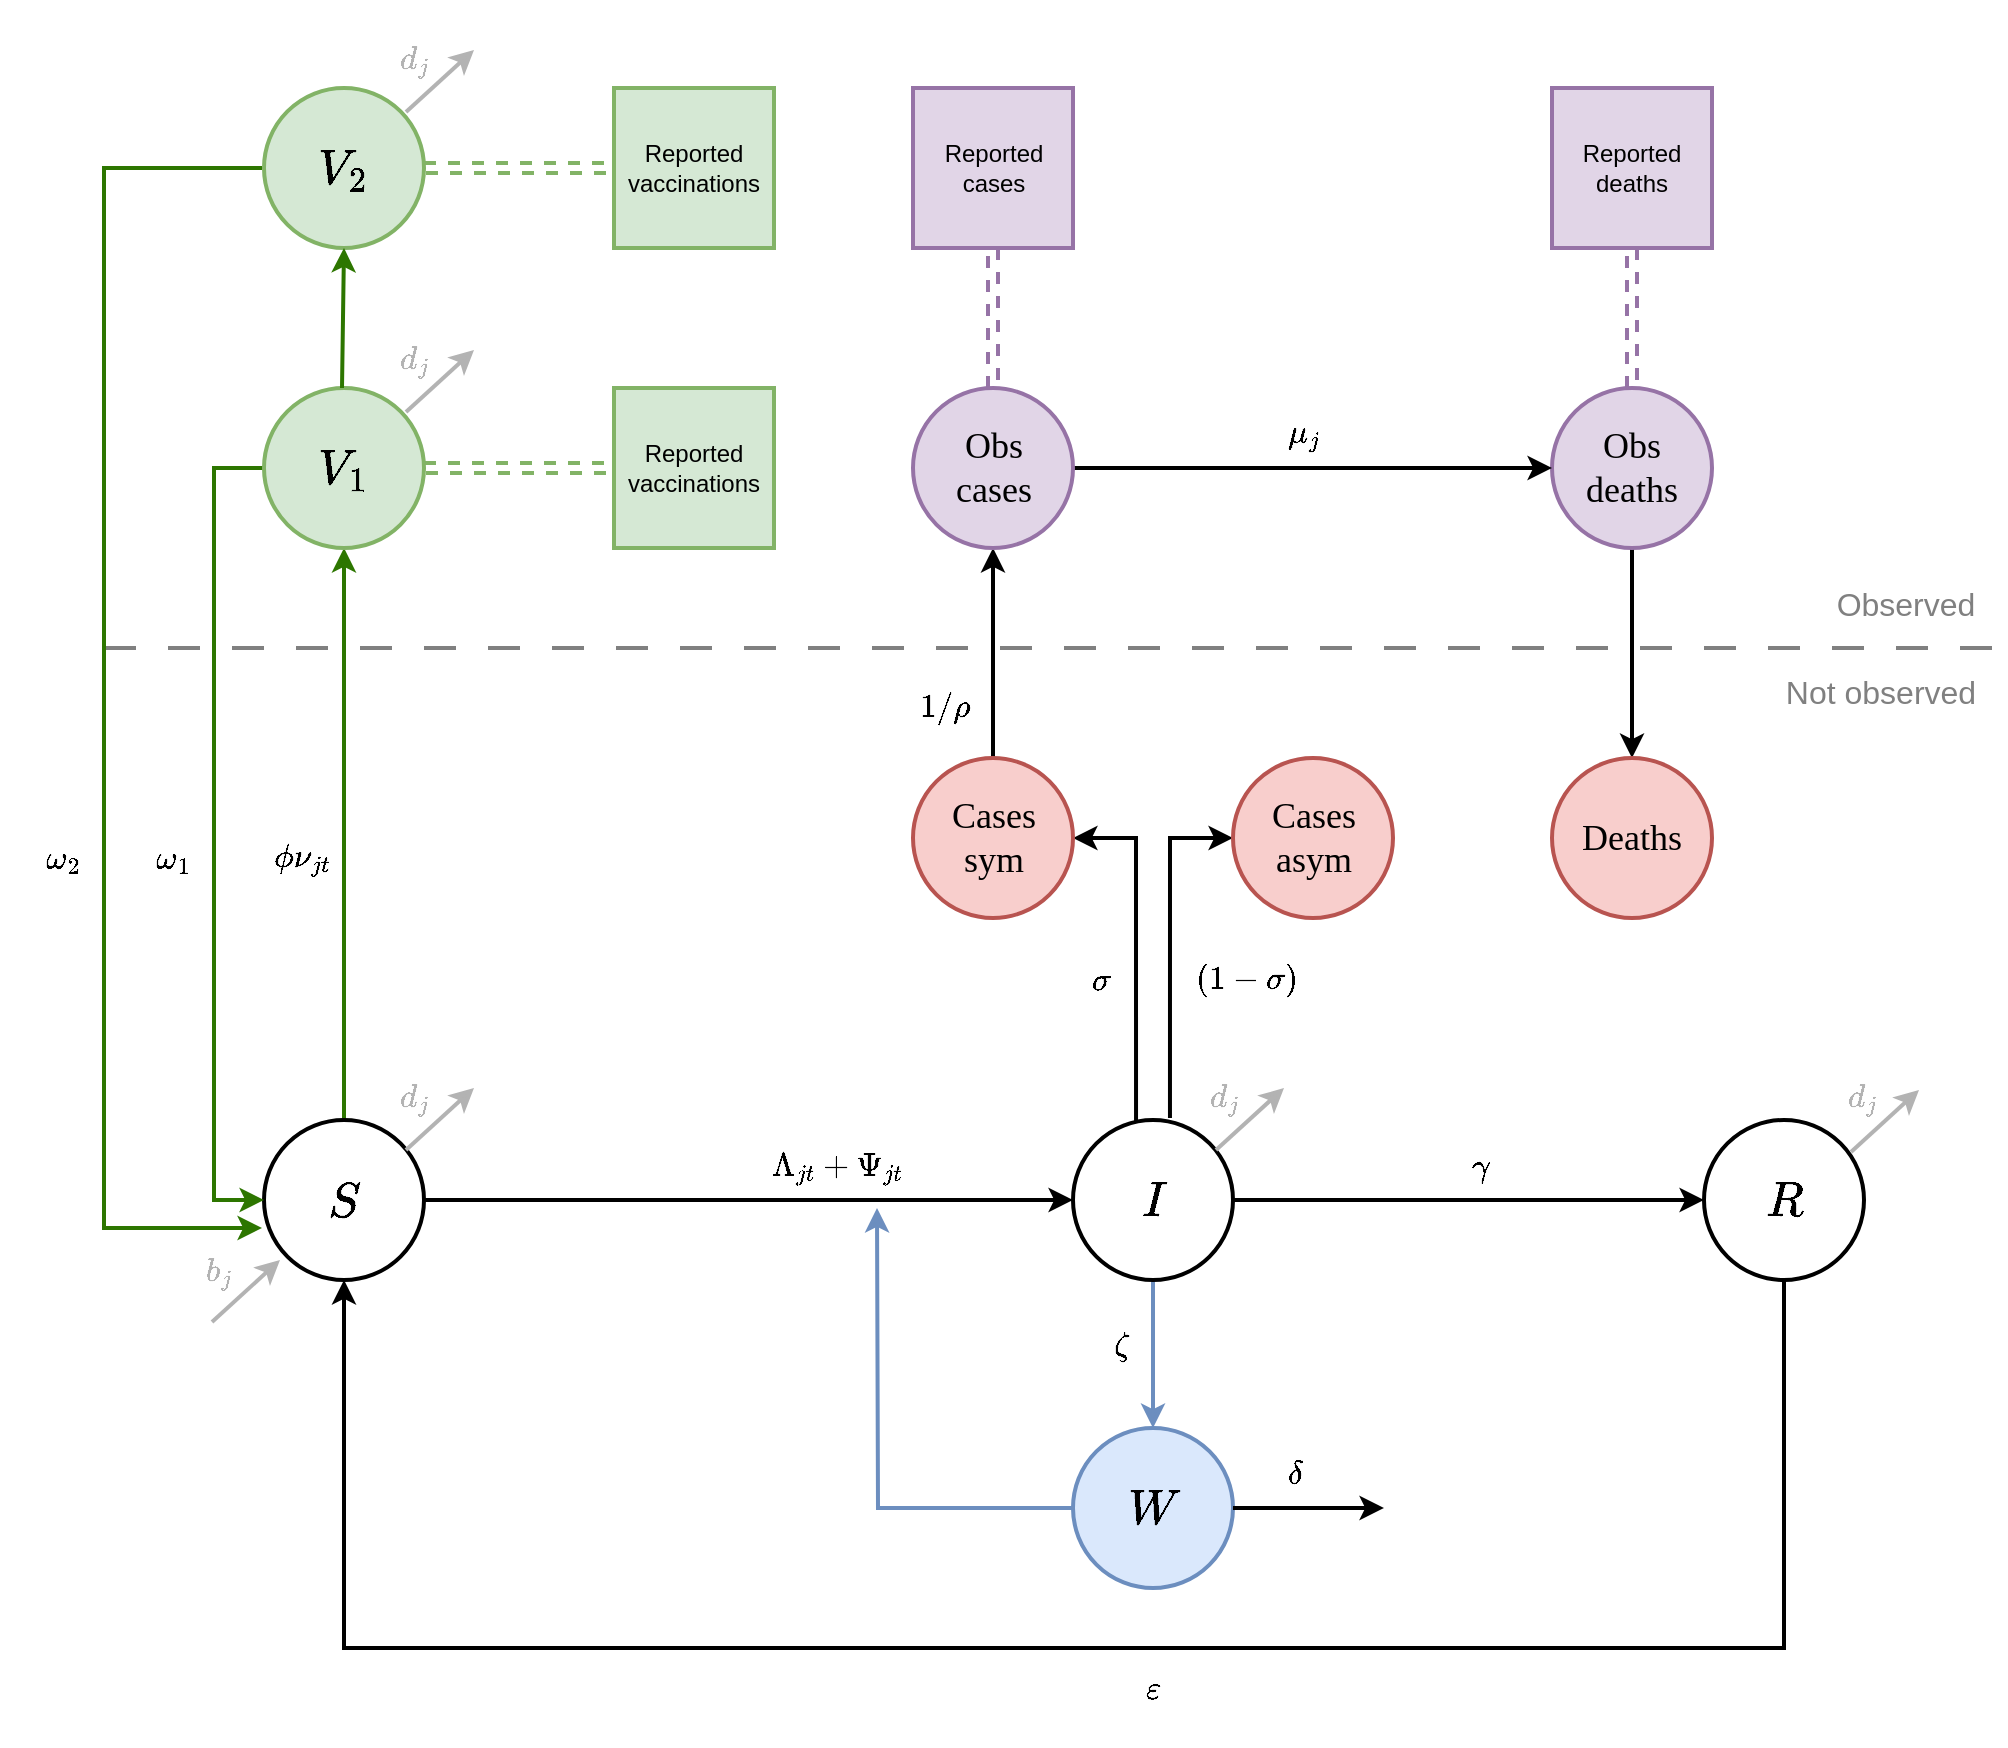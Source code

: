 <mxfile version="24.7.5">
  <diagram name="Page-1" id="SHD7UDlB_XUJz2UPsoch">
    <mxGraphModel dx="1114" dy="-6822" grid="1" gridSize="10" guides="1" tooltips="1" connect="1" arrows="1" fold="1" page="1" pageScale="1" pageWidth="850" pageHeight="1100" background="#FFFFFF" math="1" shadow="0">
      <root>
        <mxCell id="0" />
        <mxCell id="1" parent="0" />
        <mxCell id="KVR7Yg019UcxZeirtHPp-1" style="edgeStyle=orthogonalEdgeStyle;rounded=0;orthogonalLoop=1;jettySize=auto;html=1;entryX=0.5;entryY=1;entryDx=0;entryDy=0;fillColor=#60a917;strokeColor=#2D7600;strokeWidth=2;" parent="1" source="KVR7Yg019UcxZeirtHPp-2" target="KVR7Yg019UcxZeirtHPp-6" edge="1">
          <mxGeometry relative="1" as="geometry" />
        </mxCell>
        <mxCell id="KVR7Yg019UcxZeirtHPp-2" value="$$S$$" style="ellipse;whiteSpace=wrap;html=1;aspect=fixed;fontSize=24;fontFamily=Verdana;fillColor=#FFFFFF;strokeColor=#000000;fontColor=#000000;strokeWidth=2;" parent="1" vertex="1">
          <mxGeometry x="540" y="9326" width="80" height="80" as="geometry" />
        </mxCell>
        <mxCell id="KVR7Yg019UcxZeirtHPp-3" style="edgeStyle=orthogonalEdgeStyle;rounded=0;orthogonalLoop=1;jettySize=auto;html=1;exitX=1;exitY=0.5;exitDx=0;exitDy=0;strokeColor=#000000;strokeWidth=2;" parent="1" source="KVR7Yg019UcxZeirtHPp-2" target="KVR7Yg019UcxZeirtHPp-10" edge="1">
          <mxGeometry relative="1" as="geometry">
            <mxPoint x="931" y="9366" as="sourcePoint" />
          </mxGeometry>
        </mxCell>
        <mxCell id="KVR7Yg019UcxZeirtHPp-55" style="edgeStyle=orthogonalEdgeStyle;rounded=0;orthogonalLoop=1;jettySize=auto;html=1;exitX=1;exitY=0.5;exitDx=0;exitDy=0;entryX=0;entryY=0.5;entryDx=0;entryDy=0;shape=link;fillColor=#d5e8d4;strokeColor=#82b366;dashed=1;strokeWidth=2;width=4;" parent="1" source="KVR7Yg019UcxZeirtHPp-6" edge="1">
          <mxGeometry relative="1" as="geometry">
            <mxPoint x="711" y="9000" as="targetPoint" />
            <Array as="points">
              <mxPoint x="691" y="9000" />
              <mxPoint x="691" y="9000" />
            </Array>
          </mxGeometry>
        </mxCell>
        <mxCell id="bNNJtNpSl1nT1dMzgXRB-13" style="edgeStyle=orthogonalEdgeStyle;rounded=0;orthogonalLoop=1;jettySize=auto;html=1;exitX=0;exitY=0.5;exitDx=0;exitDy=0;entryX=0;entryY=0.5;entryDx=0;entryDy=0;fillColor=#60a917;strokeColor=#2D7600;strokeWidth=2;" parent="1" source="KVR7Yg019UcxZeirtHPp-6" target="KVR7Yg019UcxZeirtHPp-2" edge="1">
          <mxGeometry relative="1" as="geometry">
            <Array as="points">
              <mxPoint x="515" y="9000" />
              <mxPoint x="515" y="9366" />
            </Array>
          </mxGeometry>
        </mxCell>
        <mxCell id="KVR7Yg019UcxZeirtHPp-6" value="$$V_1$$" style="ellipse;whiteSpace=wrap;html=1;aspect=fixed;fontSize=24;fontFamily=Verdana;fillColor=#d5e8d4;strokeColor=#82b366;strokeWidth=2;fontColor=#000000;" parent="1" vertex="1">
          <mxGeometry x="540" y="8960" width="80" height="80" as="geometry" />
        </mxCell>
        <mxCell id="KVR7Yg019UcxZeirtHPp-7" style="edgeStyle=orthogonalEdgeStyle;rounded=0;orthogonalLoop=1;jettySize=auto;html=1;entryX=0;entryY=0.5;entryDx=0;entryDy=0;strokeColor=#000000;strokeWidth=2;" parent="1" source="KVR7Yg019UcxZeirtHPp-10" target="KVR7Yg019UcxZeirtHPp-12" edge="1">
          <mxGeometry relative="1" as="geometry" />
        </mxCell>
        <mxCell id="p4bKfNp1hoSLx_ZoEvIt-3" style="edgeStyle=orthogonalEdgeStyle;rounded=0;orthogonalLoop=1;jettySize=auto;html=1;exitX=0.5;exitY=1;exitDx=0;exitDy=0;entryX=0.5;entryY=0;entryDx=0;entryDy=0;fillColor=#dae8fc;strokeColor=#6c8ebf;strokeWidth=2;" parent="1" source="KVR7Yg019UcxZeirtHPp-10" target="KVR7Yg019UcxZeirtHPp-14" edge="1">
          <mxGeometry relative="1" as="geometry" />
        </mxCell>
        <mxCell id="bNNJtNpSl1nT1dMzgXRB-3" style="edgeStyle=orthogonalEdgeStyle;rounded=0;orthogonalLoop=1;jettySize=auto;html=1;exitX=0.394;exitY=0.025;exitDx=0;exitDy=0;entryX=1;entryY=0.5;entryDx=0;entryDy=0;exitPerimeter=0;strokeWidth=2;strokeColor=#000000;" parent="1" source="KVR7Yg019UcxZeirtHPp-10" target="KVR7Yg019UcxZeirtHPp-35" edge="1">
          <mxGeometry relative="1" as="geometry" />
        </mxCell>
        <mxCell id="bNNJtNpSl1nT1dMzgXRB-4" style="edgeStyle=orthogonalEdgeStyle;rounded=0;orthogonalLoop=1;jettySize=auto;html=1;exitX=0.606;exitY=-0.012;exitDx=0;exitDy=0;entryX=0;entryY=0.5;entryDx=0;entryDy=0;exitPerimeter=0;strokeWidth=2;strokeColor=#000000;" parent="1" source="KVR7Yg019UcxZeirtHPp-10" target="KVR7Yg019UcxZeirtHPp-40" edge="1">
          <mxGeometry relative="1" as="geometry" />
        </mxCell>
        <mxCell id="KVR7Yg019UcxZeirtHPp-10" value="$$I$$" style="ellipse;whiteSpace=wrap;html=1;aspect=fixed;fontSize=24;fontFamily=Verdana;fillColor=#FFFFFF;strokeColor=#000000;fontColor=#000000;strokeWidth=2;" parent="1" vertex="1">
          <mxGeometry x="944.5" y="9326" width="80" height="80" as="geometry" />
        </mxCell>
        <mxCell id="KVR7Yg019UcxZeirtHPp-11" style="edgeStyle=orthogonalEdgeStyle;rounded=0;orthogonalLoop=1;jettySize=auto;html=1;exitX=0.5;exitY=1;exitDx=0;exitDy=0;entryX=0.5;entryY=1;entryDx=0;entryDy=0;strokeColor=#000000;strokeWidth=2;" parent="1" source="KVR7Yg019UcxZeirtHPp-12" target="KVR7Yg019UcxZeirtHPp-2" edge="1">
          <mxGeometry relative="1" as="geometry">
            <Array as="points">
              <mxPoint x="1300" y="9590" />
              <mxPoint x="580" y="9590" />
            </Array>
          </mxGeometry>
        </mxCell>
        <mxCell id="KVR7Yg019UcxZeirtHPp-12" value="$$R$$" style="ellipse;whiteSpace=wrap;html=1;aspect=fixed;fontSize=24;fontFamily=Verdana;fillColor=#FFFFFF;strokeColor=#000000;fontColor=#000000;strokeWidth=2;" parent="1" vertex="1">
          <mxGeometry x="1260" y="9326" width="80" height="80" as="geometry" />
        </mxCell>
        <mxCell id="KVR7Yg019UcxZeirtHPp-13" style="edgeStyle=orthogonalEdgeStyle;rounded=0;orthogonalLoop=1;jettySize=auto;html=1;fillColor=#dae8fc;strokeColor=#6c8ebf;exitX=0;exitY=0.5;exitDx=0;exitDy=0;strokeWidth=2;" parent="1" source="KVR7Yg019UcxZeirtHPp-14" edge="1">
          <mxGeometry relative="1" as="geometry">
            <mxPoint x="846.5" y="9370" as="targetPoint" />
            <mxPoint x="1109.5" y="9465" as="sourcePoint" />
          </mxGeometry>
        </mxCell>
        <mxCell id="KVR7Yg019UcxZeirtHPp-14" value="$$W$$" style="ellipse;whiteSpace=wrap;html=1;aspect=fixed;fontSize=24;fontFamily=Verdana;fillColor=#dae8fc;strokeColor=#6c8ebf;strokeWidth=2;fontColor=#000000;" parent="1" vertex="1">
          <mxGeometry x="944.5" y="9480" width="80" height="80" as="geometry" />
        </mxCell>
        <mxCell id="KVR7Yg019UcxZeirtHPp-15" style="edgeStyle=orthogonalEdgeStyle;rounded=0;orthogonalLoop=1;jettySize=auto;html=1;exitX=0.5;exitY=0;exitDx=0;exitDy=0;entryX=0.5;entryY=1;entryDx=0;entryDy=0;shape=link;dashed=1;fillColor=#e1d5e7;strokeColor=#9673a6;strokeWidth=2;" parent="1" source="KVR7Yg019UcxZeirtHPp-16" target="KVR7Yg019UcxZeirtHPp-37" edge="1">
          <mxGeometry relative="1" as="geometry" />
        </mxCell>
        <mxCell id="bNNJtNpSl1nT1dMzgXRB-9" style="edgeStyle=orthogonalEdgeStyle;rounded=0;orthogonalLoop=1;jettySize=auto;html=1;exitX=0.5;exitY=1;exitDx=0;exitDy=0;strokeWidth=2;strokeColor=#000000;entryX=0.5;entryY=0;entryDx=0;entryDy=0;" parent="1" source="KVR7Yg019UcxZeirtHPp-16" target="bNNJtNpSl1nT1dMzgXRB-7" edge="1">
          <mxGeometry relative="1" as="geometry">
            <mxPoint x="1224" y="9140" as="targetPoint" />
          </mxGeometry>
        </mxCell>
        <mxCell id="KVR7Yg019UcxZeirtHPp-16" value="Obs&lt;div style=&quot;font-size: 18px;&quot;&gt;deaths&lt;/div&gt;" style="ellipse;whiteSpace=wrap;html=1;aspect=fixed;fontSize=18;fontFamily=Verdana;fillColor=#e1d5e7;strokeColor=#9673a6;strokeWidth=2;fontColor=#000000;" parent="1" vertex="1">
          <mxGeometry x="1184" y="8960" width="80" height="80" as="geometry" />
        </mxCell>
        <mxCell id="KVR7Yg019UcxZeirtHPp-17" value="$$ \mu_j $$" style="text;html=1;align=center;verticalAlign=middle;whiteSpace=wrap;rounded=0;rotation=0;fontSize=16;fontFamily=Verdana;fontColor=#000000;strokeWidth=2;" parent="1" vertex="1">
          <mxGeometry x="1050" y="8967" width="20" height="30" as="geometry" />
        </mxCell>
        <mxCell id="KVR7Yg019UcxZeirtHPp-18" value="$$ \phi\nu_{jt} $$" style="text;html=1;align=center;verticalAlign=middle;whiteSpace=wrap;rounded=0;rotation=0;fontSize=16;fontFamily=Verdana;fontColor=#000000;strokeWidth=2;" parent="1" vertex="1">
          <mxGeometry x="540" y="9179" width="39" height="30" as="geometry" />
        </mxCell>
        <mxCell id="KVR7Yg019UcxZeirtHPp-19" value="$$\Lambda_{jt} + \Psi_{jt} $$" style="text;html=1;align=center;verticalAlign=middle;whiteSpace=wrap;rounded=0;rotation=0;fontSize=16;fontFamily=Verdana;fontColor=#000000;strokeWidth=2;" parent="1" vertex="1">
          <mxGeometry x="779.5" y="9333" width="94" height="30" as="geometry" />
        </mxCell>
        <mxCell id="KVR7Yg019UcxZeirtHPp-21" value="$$ \gamma $$" style="text;html=1;align=center;verticalAlign=middle;whiteSpace=wrap;rounded=0;rotation=0;fontSize=16;fontFamily=Verdana;fontColor=#000000;strokeWidth=2;" parent="1" vertex="1">
          <mxGeometry x="1114" y="9333" width="70" height="30" as="geometry" />
        </mxCell>
        <mxCell id="KVR7Yg019UcxZeirtHPp-22" value="$$ \omega_1 $$" style="text;html=1;align=center;verticalAlign=middle;whiteSpace=wrap;rounded=0;rotation=0;fontSize=16;fontFamily=Verdana;fontColor=#000000;strokeWidth=2;" parent="1" vertex="1">
          <mxGeometry x="475" y="9179" width="39" height="30" as="geometry" />
        </mxCell>
        <mxCell id="KVR7Yg019UcxZeirtHPp-23" value="$$ \varepsilon $$" style="text;html=1;align=center;verticalAlign=middle;whiteSpace=wrap;rounded=0;rotation=0;fontSize=16;fontFamily=Verdana;fontColor=#000000;strokeWidth=2;" parent="1" vertex="1">
          <mxGeometry x="965" y="9595" width="39" height="30" as="geometry" />
        </mxCell>
        <mxCell id="KVR7Yg019UcxZeirtHPp-26" value="$$ d_j $$" style="text;html=1;align=center;verticalAlign=middle;whiteSpace=wrap;rounded=0;rotation=0;fontSize=16;fontFamily=Verdana;fillColor=none;fontColor=#B3B3B3;strokeColor=none;strokeWidth=2;" parent="1" vertex="1">
          <mxGeometry x="605" y="9299" width="20" height="30" as="geometry" />
        </mxCell>
        <mxCell id="KVR7Yg019UcxZeirtHPp-27" value="" style="endArrow=classic;html=1;rounded=0;fillColor=#f5f5f5;strokeColor=#B3B3B3;strokeWidth=2;" parent="1" edge="1">
          <mxGeometry width="50" height="50" relative="1" as="geometry">
            <mxPoint x="611" y="9341" as="sourcePoint" />
            <mxPoint x="645" y="9310" as="targetPoint" />
          </mxGeometry>
        </mxCell>
        <mxCell id="KVR7Yg019UcxZeirtHPp-33" style="edgeStyle=orthogonalEdgeStyle;rounded=0;orthogonalLoop=1;jettySize=auto;html=1;exitX=0.5;exitY=0;exitDx=0;exitDy=0;entryX=0.5;entryY=1;entryDx=0;entryDy=0;strokeColor=#000000;strokeWidth=2;" parent="1" source="KVR7Yg019UcxZeirtHPp-35" target="KVR7Yg019UcxZeirtHPp-43" edge="1">
          <mxGeometry relative="1" as="geometry" />
        </mxCell>
        <mxCell id="KVR7Yg019UcxZeirtHPp-35" value="&lt;div style=&quot;font-size: 18px;&quot;&gt;Cases&lt;/div&gt;&lt;div style=&quot;font-size: 18px;&quot;&gt;sym&lt;/div&gt;" style="ellipse;whiteSpace=wrap;html=1;aspect=fixed;fontSize=18;fontFamily=Verdana;fillColor=#f8cecc;strokeColor=#b85450;strokeWidth=2;fontColor=#000000;" parent="1" vertex="1">
          <mxGeometry x="864.5" y="9145" width="80" height="80" as="geometry" />
        </mxCell>
        <mxCell id="KVR7Yg019UcxZeirtHPp-36" value="Reported cases" style="whiteSpace=wrap;html=1;aspect=fixed;fillColor=#e1d5e7;strokeColor=#9673a6;strokeWidth=2;fontColor=#000000;" parent="1" vertex="1">
          <mxGeometry x="864.5" y="8810" width="80" height="80" as="geometry" />
        </mxCell>
        <mxCell id="KVR7Yg019UcxZeirtHPp-37" value="Reported deaths" style="whiteSpace=wrap;html=1;aspect=fixed;fillColor=#e1d5e7;strokeColor=#9673a6;strokeWidth=2;fontColor=#000000;" parent="1" vertex="1">
          <mxGeometry x="1184" y="8810" width="80" height="80" as="geometry" />
        </mxCell>
        <mxCell id="KVR7Yg019UcxZeirtHPp-38" value="$$ \sigma $$" style="text;html=1;align=center;verticalAlign=middle;whiteSpace=wrap;rounded=0;rotation=0;fontSize=16;fontFamily=Verdana;fontColor=#000000;strokeWidth=2;" parent="1" vertex="1">
          <mxGeometry x="948.5" y="9240" width="20" height="30" as="geometry" />
        </mxCell>
        <mxCell id="KVR7Yg019UcxZeirtHPp-40" value="&lt;div style=&quot;font-size: 18px;&quot;&gt;Cases&lt;/div&gt;&lt;div style=&quot;font-size: 18px;&quot;&gt;asym&lt;/div&gt;" style="ellipse;whiteSpace=wrap;html=1;aspect=fixed;fontSize=18;fontFamily=Verdana;fillColor=#f8cecc;strokeColor=#b85450;strokeWidth=2;fontColor=#000000;" parent="1" vertex="1">
          <mxGeometry x="1024.5" y="9145" width="80" height="80" as="geometry" />
        </mxCell>
        <mxCell id="KVR7Yg019UcxZeirtHPp-41" value="$$ (1-\sigma) $$" style="text;html=1;align=center;verticalAlign=middle;whiteSpace=wrap;rounded=0;rotation=0;fontSize=16;fontFamily=Verdana;fontColor=#000000;strokeWidth=2;" parent="1" vertex="1">
          <mxGeometry x="1012.5" y="9240" width="37" height="30" as="geometry" />
        </mxCell>
        <mxCell id="KVR7Yg019UcxZeirtHPp-42" style="edgeStyle=orthogonalEdgeStyle;rounded=0;orthogonalLoop=1;jettySize=auto;html=1;exitX=0.5;exitY=0;exitDx=0;exitDy=0;entryX=0.5;entryY=1;entryDx=0;entryDy=0;shape=link;dashed=1;fillColor=#e1d5e7;strokeColor=#9673a6;strokeWidth=2;" parent="1" source="KVR7Yg019UcxZeirtHPp-43" target="KVR7Yg019UcxZeirtHPp-36" edge="1">
          <mxGeometry relative="1" as="geometry" />
        </mxCell>
        <mxCell id="bNNJtNpSl1nT1dMzgXRB-8" style="edgeStyle=orthogonalEdgeStyle;rounded=0;orthogonalLoop=1;jettySize=auto;html=1;exitX=1;exitY=0.5;exitDx=0;exitDy=0;strokeWidth=2;strokeColor=#000000;" parent="1" source="KVR7Yg019UcxZeirtHPp-43" target="KVR7Yg019UcxZeirtHPp-16" edge="1">
          <mxGeometry relative="1" as="geometry" />
        </mxCell>
        <mxCell id="KVR7Yg019UcxZeirtHPp-43" value="Obs&lt;div style=&quot;font-size: 18px;&quot;&gt;cases&lt;/div&gt;" style="ellipse;whiteSpace=wrap;html=1;aspect=fixed;fontSize=18;fontFamily=Verdana;fillColor=#e1d5e7;strokeColor=#9673a6;strokeWidth=2;fontColor=#000000;" parent="1" vertex="1">
          <mxGeometry x="864.5" y="8960" width="80" height="80" as="geometry" />
        </mxCell>
        <mxCell id="KVR7Yg019UcxZeirtHPp-44" value="$$ 1/\rho $$" style="text;html=1;align=center;verticalAlign=middle;whiteSpace=wrap;rounded=0;rotation=0;fontSize=16;fontFamily=Verdana;fontColor=#000000;strokeWidth=2;" parent="1" vertex="1">
          <mxGeometry x="871" y="9104" width="20" height="30" as="geometry" />
        </mxCell>
        <mxCell id="KVR7Yg019UcxZeirtHPp-45" style="edgeStyle=orthogonalEdgeStyle;rounded=0;orthogonalLoop=1;jettySize=auto;html=1;shape=link;dashed=1;strokeColor=none;strokeWidth=2;" parent="1" edge="1">
          <mxGeometry relative="1" as="geometry">
            <mxPoint x="986.25" y="9059" as="targetPoint" />
            <mxPoint x="986.25" y="9159" as="sourcePoint" />
          </mxGeometry>
        </mxCell>
        <mxCell id="KVR7Yg019UcxZeirtHPp-46" value="" style="endArrow=none;dashed=1;html=1;rounded=0;strokeColor=#808080;dashPattern=8 8;fontColor=#808080;strokeWidth=2;" parent="1" edge="1">
          <mxGeometry width="50" height="50" relative="1" as="geometry">
            <mxPoint x="460" y="9090" as="sourcePoint" />
            <mxPoint x="1409" y="9090" as="targetPoint" />
          </mxGeometry>
        </mxCell>
        <UserObject label="Observed" placeholders="1" name="Variable" id="KVR7Yg019UcxZeirtHPp-47">
          <mxCell style="text;html=1;strokeColor=none;fillColor=none;align=center;verticalAlign=middle;whiteSpace=wrap;overflow=hidden;fontSize=16;fontColor=#808080;strokeWidth=2;" parent="1" vertex="1">
            <mxGeometry x="1321" y="9056" width="80" height="20" as="geometry" />
          </mxCell>
        </UserObject>
        <UserObject label="Not observed" placeholders="1" name="Variable" id="KVR7Yg019UcxZeirtHPp-48">
          <mxCell style="text;html=1;strokeColor=none;fillColor=none;align=center;verticalAlign=middle;whiteSpace=wrap;overflow=hidden;fontSize=16;fontColor=#808080;strokeWidth=2;" parent="1" vertex="1">
            <mxGeometry x="1291" y="9100" width="115" height="20" as="geometry" />
          </mxCell>
        </UserObject>
        <mxCell id="KVR7Yg019UcxZeirtHPp-54" value="Reported vaccinations" style="whiteSpace=wrap;html=1;aspect=fixed;fillColor=#d5e8d4;strokeColor=#82b366;strokeWidth=2;fontColor=#000000;" parent="1" vertex="1">
          <mxGeometry x="715" y="8960" width="80" height="80" as="geometry" />
        </mxCell>
        <mxCell id="p4bKfNp1hoSLx_ZoEvIt-4" value="$$ \zeta $$" style="text;html=1;align=center;verticalAlign=middle;whiteSpace=wrap;rounded=0;rotation=0;fontSize=16;fontFamily=Verdana;fillColor=none;fontColor=#000000;strokeColor=none;strokeWidth=2;" parent="1" vertex="1">
          <mxGeometry x="958.5" y="9423" width="20" height="30" as="geometry" />
        </mxCell>
        <mxCell id="dQhRyLhaFYCb4iO9fNfd-2" value="" style="endArrow=classic;html=1;rounded=0;fillColor=#f5f5f5;strokeColor=#000000;strokeWidth=2;exitX=1;exitY=0.5;exitDx=0;exitDy=0;" parent="1" source="KVR7Yg019UcxZeirtHPp-14" edge="1">
          <mxGeometry width="50" height="50" relative="1" as="geometry">
            <mxPoint x="1014.5" y="9545" as="sourcePoint" />
            <mxPoint x="1100" y="9520" as="targetPoint" />
          </mxGeometry>
        </mxCell>
        <mxCell id="dQhRyLhaFYCb4iO9fNfd-3" value="$$ \delta $$" style="text;html=1;align=center;verticalAlign=middle;whiteSpace=wrap;rounded=0;rotation=0;fontSize=16;fontFamily=Verdana;fontColor=#000000;strokeWidth=2;" parent="1" vertex="1">
          <mxGeometry x="1030" y="9487" width="51.5" height="30" as="geometry" />
        </mxCell>
        <mxCell id="bNNJtNpSl1nT1dMzgXRB-7" value="&lt;div style=&quot;font-size: 18px;&quot;&gt;Deaths&lt;/div&gt;" style="ellipse;whiteSpace=wrap;html=1;aspect=fixed;fontSize=18;fontFamily=Verdana;fillColor=#f8cecc;strokeColor=#b85450;strokeWidth=2;fontColor=#000000;" parent="1" vertex="1">
          <mxGeometry x="1184" y="9145" width="80" height="80" as="geometry" />
        </mxCell>
        <mxCell id="bNNJtNpSl1nT1dMzgXRB-14" value="$$b_j$$" style="text;html=1;align=center;verticalAlign=middle;whiteSpace=wrap;rounded=0;rotation=0;fontSize=16;fontFamily=Verdana;fillColor=none;fontColor=#B3B3B3;strokeColor=none;strokeWidth=2;" parent="1" vertex="1">
          <mxGeometry x="508" y="9386" width="20" height="30" as="geometry" />
        </mxCell>
        <mxCell id="bNNJtNpSl1nT1dMzgXRB-15" value="" style="endArrow=classic;html=1;rounded=0;fillColor=#f5f5f5;strokeColor=#B3B3B3;strokeWidth=2;" parent="1" edge="1">
          <mxGeometry width="50" height="50" relative="1" as="geometry">
            <mxPoint x="514" y="9427" as="sourcePoint" />
            <mxPoint x="548" y="9396" as="targetPoint" />
          </mxGeometry>
        </mxCell>
        <mxCell id="bNNJtNpSl1nT1dMzgXRB-16" value="$$ d_j $$" style="text;html=1;align=center;verticalAlign=middle;whiteSpace=wrap;rounded=0;rotation=0;fontSize=16;fontFamily=Verdana;fillColor=none;fontColor=#B3B3B3;strokeColor=none;strokeWidth=2;" parent="1" vertex="1">
          <mxGeometry x="605" y="8930" width="20" height="30" as="geometry" />
        </mxCell>
        <mxCell id="bNNJtNpSl1nT1dMzgXRB-17" value="" style="endArrow=classic;html=1;rounded=0;fillColor=#f5f5f5;strokeColor=#B3B3B3;strokeWidth=2;" parent="1" edge="1">
          <mxGeometry width="50" height="50" relative="1" as="geometry">
            <mxPoint x="611" y="8972" as="sourcePoint" />
            <mxPoint x="645" y="8941" as="targetPoint" />
          </mxGeometry>
        </mxCell>
        <mxCell id="bNNJtNpSl1nT1dMzgXRB-18" value="$$ d_j $$" style="text;html=1;align=center;verticalAlign=middle;whiteSpace=wrap;rounded=0;rotation=0;fontSize=16;fontFamily=Verdana;fillColor=none;fontColor=#B3B3B3;strokeColor=none;strokeWidth=2;" parent="1" vertex="1">
          <mxGeometry x="1010" y="9299" width="20" height="30" as="geometry" />
        </mxCell>
        <mxCell id="bNNJtNpSl1nT1dMzgXRB-19" value="" style="endArrow=classic;html=1;rounded=0;fillColor=#f5f5f5;strokeColor=#B3B3B3;strokeWidth=2;" parent="1" edge="1">
          <mxGeometry width="50" height="50" relative="1" as="geometry">
            <mxPoint x="1016" y="9341" as="sourcePoint" />
            <mxPoint x="1050" y="9310" as="targetPoint" />
          </mxGeometry>
        </mxCell>
        <mxCell id="bNNJtNpSl1nT1dMzgXRB-21" value="$$ d_j $$" style="text;html=1;align=center;verticalAlign=middle;whiteSpace=wrap;rounded=0;rotation=0;fontSize=16;fontFamily=Verdana;fillColor=none;fontColor=#B3B3B3;strokeColor=none;strokeWidth=2;" parent="1" vertex="1">
          <mxGeometry x="1328.5" y="9299" width="20" height="30" as="geometry" />
        </mxCell>
        <mxCell id="bNNJtNpSl1nT1dMzgXRB-22" value="" style="endArrow=classic;html=1;rounded=0;fillColor=#f5f5f5;strokeColor=#B3B3B3;strokeWidth=2;" parent="1" edge="1">
          <mxGeometry width="50" height="50" relative="1" as="geometry">
            <mxPoint x="1333.5" y="9342" as="sourcePoint" />
            <mxPoint x="1367.5" y="9311" as="targetPoint" />
          </mxGeometry>
        </mxCell>
        <mxCell id="-u5WyTR__7Q4_MNa7qGk-4" value="$$V_2$$" style="ellipse;whiteSpace=wrap;html=1;aspect=fixed;fontSize=24;fontFamily=Verdana;fillColor=#d5e8d4;strokeColor=#82b366;strokeWidth=2;fontColor=#000000;" parent="1" vertex="1">
          <mxGeometry x="540" y="8810" width="80" height="80" as="geometry" />
        </mxCell>
        <mxCell id="-u5WyTR__7Q4_MNa7qGk-7" style="edgeStyle=orthogonalEdgeStyle;rounded=0;orthogonalLoop=1;jettySize=auto;html=1;fillColor=#60a917;strokeColor=#2D7600;strokeWidth=2;entryX=0.5;entryY=1;entryDx=0;entryDy=0;" parent="1" target="-u5WyTR__7Q4_MNa7qGk-4" edge="1">
          <mxGeometry relative="1" as="geometry">
            <mxPoint x="579" y="8960" as="sourcePoint" />
            <mxPoint x="579" y="8900" as="targetPoint" />
          </mxGeometry>
        </mxCell>
        <mxCell id="-u5WyTR__7Q4_MNa7qGk-8" style="edgeStyle=orthogonalEdgeStyle;rounded=0;orthogonalLoop=1;jettySize=auto;html=1;exitX=1;exitY=0.5;exitDx=0;exitDy=0;entryX=0;entryY=0.5;entryDx=0;entryDy=0;shape=link;fillColor=#d5e8d4;strokeColor=#82b366;dashed=1;strokeWidth=2;width=4;" parent="1" edge="1">
          <mxGeometry relative="1" as="geometry">
            <mxPoint x="620" y="8850" as="sourcePoint" />
            <Array as="points">
              <mxPoint x="691" y="8850" />
              <mxPoint x="691" y="8850" />
            </Array>
            <mxPoint x="711" y="8850" as="targetPoint" />
          </mxGeometry>
        </mxCell>
        <mxCell id="-u5WyTR__7Q4_MNa7qGk-9" value="Reported vaccinations" style="whiteSpace=wrap;html=1;aspect=fixed;fillColor=#d5e8d4;strokeColor=#82b366;strokeWidth=2;fontColor=#000000;" parent="1" vertex="1">
          <mxGeometry x="715" y="8810" width="80" height="80" as="geometry" />
        </mxCell>
        <mxCell id="-u5WyTR__7Q4_MNa7qGk-10" style="edgeStyle=orthogonalEdgeStyle;rounded=0;orthogonalLoop=1;jettySize=auto;html=1;exitX=0;exitY=0.5;exitDx=0;exitDy=0;fillColor=#60a917;strokeColor=#2D7600;strokeWidth=2;" parent="1" edge="1">
          <mxGeometry relative="1" as="geometry">
            <Array as="points">
              <mxPoint x="460" y="8850" />
              <mxPoint x="460" y="9380" />
            </Array>
            <mxPoint x="539" y="8850" as="sourcePoint" />
            <mxPoint x="539" y="9380" as="targetPoint" />
          </mxGeometry>
        </mxCell>
        <mxCell id="-u5WyTR__7Q4_MNa7qGk-13" value="$$ d_j $$" style="text;html=1;align=center;verticalAlign=middle;whiteSpace=wrap;rounded=0;rotation=0;fontSize=16;fontFamily=Verdana;fillColor=none;fontColor=#B3B3B3;strokeColor=none;strokeWidth=2;" parent="1" vertex="1">
          <mxGeometry x="605" y="8780" width="20" height="30" as="geometry" />
        </mxCell>
        <mxCell id="-u5WyTR__7Q4_MNa7qGk-14" value="" style="endArrow=classic;html=1;rounded=0;fillColor=#f5f5f5;strokeColor=#B3B3B3;strokeWidth=2;" parent="1" edge="1">
          <mxGeometry width="50" height="50" relative="1" as="geometry">
            <mxPoint x="611" y="8822" as="sourcePoint" />
            <mxPoint x="645" y="8791" as="targetPoint" />
          </mxGeometry>
        </mxCell>
        <mxCell id="bTmmhgPyQ_ODemnmLY6F-1" value="$$ \omega_2 $$" style="text;html=1;align=center;verticalAlign=middle;whiteSpace=wrap;rounded=0;rotation=0;fontSize=16;fontFamily=Verdana;fontColor=#000000;strokeWidth=2;" vertex="1" parent="1">
          <mxGeometry x="420" y="9188.5" width="39" height="11" as="geometry" />
        </mxCell>
      </root>
    </mxGraphModel>
  </diagram>
</mxfile>
